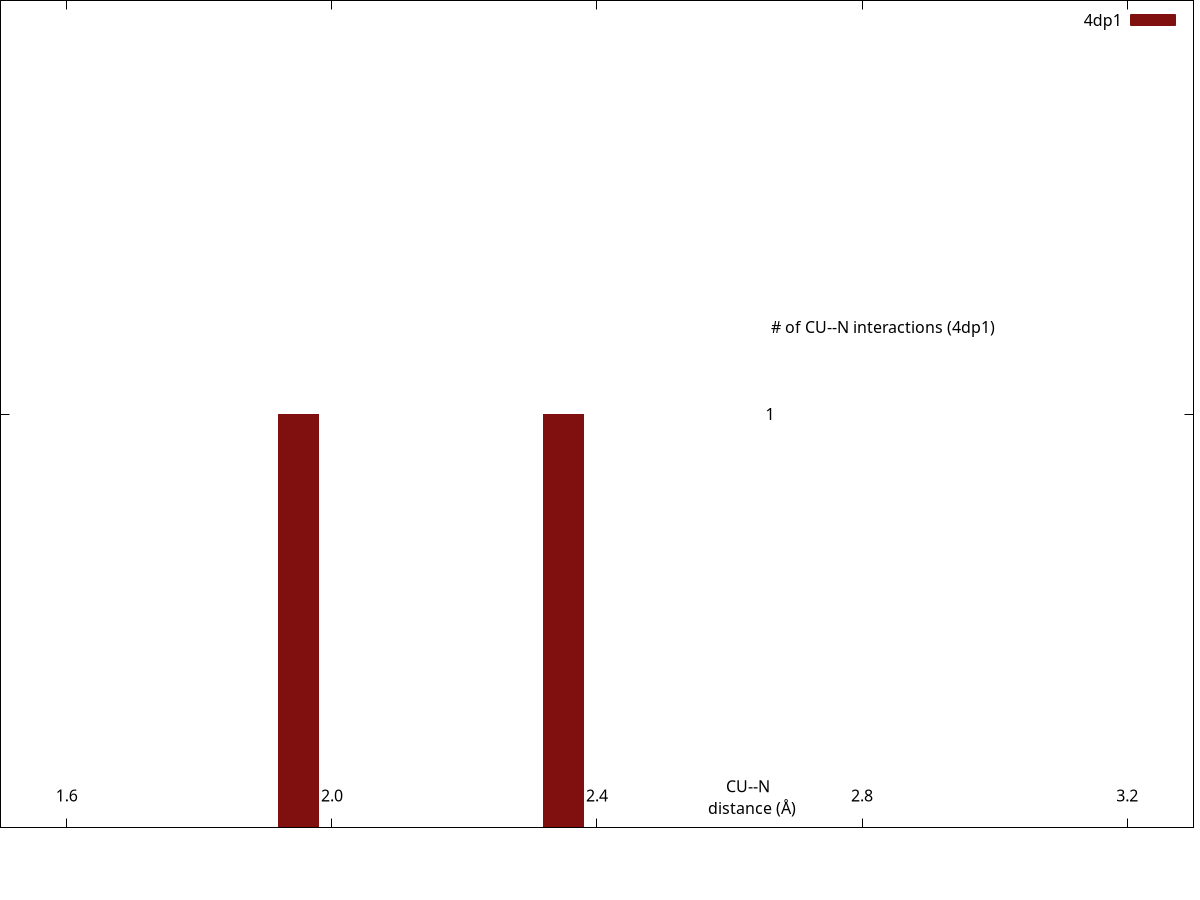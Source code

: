 set encoding iso_8859_1
set terminal pngcairo transparent enhanced size 340, 160 font "Arial Bold,10"
set output "/var/www/html/csgid/app/webroot/neighborhood_temp/4dp1/CU--N.png"
set lmargin at screen 0.00
set bmargin at screen 0.08
set rmargin at screen 0.995
set tmargin at screen 1.00
set xrange [1.5:3.3]
set format x "%3.1f"
set xtics 1.6,0.4,3.2
set xtics offset 0,graph 0.065
set yrange [0:17216.4]
unset ytics
set y2range [0:2]
set y2tics 1,1,1
set y2tics offset -49,graph 0.00
set y2tics mirror
set view 80,45
set key top right
set boxwidth 0.06
set style fill solid 1.0
set xlabel "CU--N \n distance (\305)" offset 17,4.4
set y2label "# of CU--N interactions (4dp1)" offset -40,4 rotate by 0
plot "-" using ($1+0.05):2 with boxes lc rgb "#801010" axis x1y2 title "4dp1", \
     "/var/www/html/csgid/app/webroot/neighborhood_temp/csd_metal_distances/CU--N.csv" using ($1+0.025):2 with linespoints linewidth 2 pointtype 7 pointsize 0.2 lc rgb "#074a7e" title "CSD^{4}" axis x1y1
1.9	1
2.3	1
e
